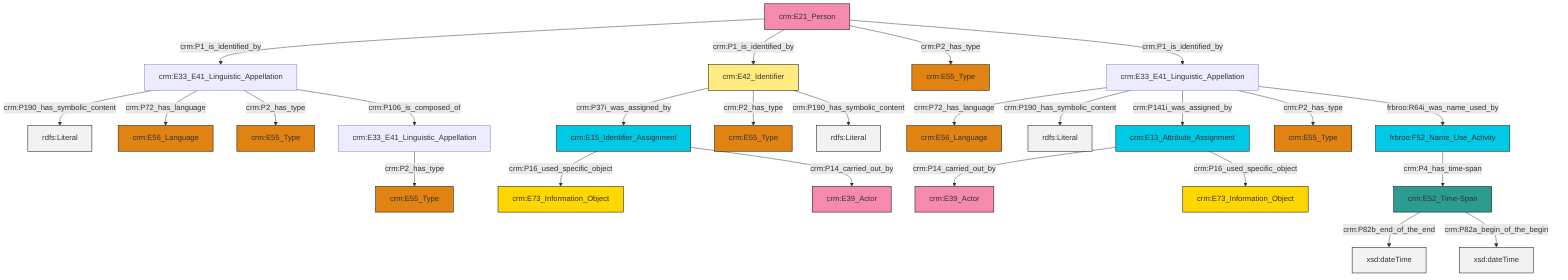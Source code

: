 graph TD
classDef Literal fill:#f2f2f2,stroke:#000000;
classDef CRM_Entity fill:#FFFFFF,stroke:#000000;
classDef Temporal_Entity fill:#00C9E6, stroke:#000000;
classDef Type fill:#E18312, stroke:#000000;
classDef Time-Span fill:#2C9C91, stroke:#000000;
classDef Appellation fill:#FFEB7F, stroke:#000000;
classDef Place fill:#008836, stroke:#000000;
classDef Persistent_Item fill:#B266B2, stroke:#000000;
classDef Conceptual_Object fill:#FFD700, stroke:#000000;
classDef Physical_Thing fill:#D2B48C, stroke:#000000;
classDef Actor fill:#f58aad, stroke:#000000;
classDef PC_Classes fill:#4ce600, stroke:#000000;
classDef Multi fill:#cccccc,stroke:#000000;

0["crm:E33_E41_Linguistic_Appellation"]:::Default -->|crm:P190_has_symbolic_content| 1[rdfs:Literal]:::Literal
10["crm:E52_Time-Span"]:::Time-Span -->|crm:P82b_end_of_the_end| 11[xsd:dateTime]:::Literal
12["crm:E33_E41_Linguistic_Appellation"]:::Default -->|crm:P72_has_language| 8["crm:E56_Language"]:::Type
13["crm:E13_Attribute_Assignment"]:::Temporal_Entity -->|crm:P14_carried_out_by| 14["crm:E39_Actor"]:::Actor
12["crm:E33_E41_Linguistic_Appellation"]:::Default -->|crm:P190_has_symbolic_content| 17[rdfs:Literal]:::Literal
20["crm:E15_Identifier_Assignment"]:::Temporal_Entity -->|crm:P16_used_specific_object| 2["crm:E73_Information_Object"]:::Conceptual_Object
12["crm:E33_E41_Linguistic_Appellation"]:::Default -->|crm:P141i_was_assigned_by| 13["crm:E13_Attribute_Assignment"]:::Temporal_Entity
24["crm:E21_Person"]:::Actor -->|crm:P1_is_identified_by| 0["crm:E33_E41_Linguistic_Appellation"]:::Default
24["crm:E21_Person"]:::Actor -->|crm:P1_is_identified_by| 21["crm:E42_Identifier"]:::Appellation
0["crm:E33_E41_Linguistic_Appellation"]:::Default -->|crm:P72_has_language| 18["crm:E56_Language"]:::Type
13["crm:E13_Attribute_Assignment"]:::Temporal_Entity -->|crm:P16_used_specific_object| 30["crm:E73_Information_Object"]:::Conceptual_Object
20["crm:E15_Identifier_Assignment"]:::Temporal_Entity -->|crm:P14_carried_out_by| 15["crm:E39_Actor"]:::Actor
24["crm:E21_Person"]:::Actor -->|crm:P2_has_type| 25["crm:E55_Type"]:::Type
28["frbroo:F52_Name_Use_Activity"]:::Temporal_Entity -->|crm:P4_has_time-span| 10["crm:E52_Time-Span"]:::Time-Span
10["crm:E52_Time-Span"]:::Time-Span -->|crm:P82a_begin_of_the_begin| 35[xsd:dateTime]:::Literal
0["crm:E33_E41_Linguistic_Appellation"]:::Default -->|crm:P2_has_type| 38["crm:E55_Type"]:::Type
4["crm:E33_E41_Linguistic_Appellation"]:::Default -->|crm:P2_has_type| 33["crm:E55_Type"]:::Type
21["crm:E42_Identifier"]:::Appellation -->|crm:P37i_was_assigned_by| 20["crm:E15_Identifier_Assignment"]:::Temporal_Entity
24["crm:E21_Person"]:::Actor -->|crm:P1_is_identified_by| 12["crm:E33_E41_Linguistic_Appellation"]:::Default
12["crm:E33_E41_Linguistic_Appellation"]:::Default -->|crm:P2_has_type| 6["crm:E55_Type"]:::Type
12["crm:E33_E41_Linguistic_Appellation"]:::Default -->|frbroo:R64i_was_name_used_by| 28["frbroo:F52_Name_Use_Activity"]:::Temporal_Entity
21["crm:E42_Identifier"]:::Appellation -->|crm:P2_has_type| 36["crm:E55_Type"]:::Type
21["crm:E42_Identifier"]:::Appellation -->|crm:P190_has_symbolic_content| 42[rdfs:Literal]:::Literal
0["crm:E33_E41_Linguistic_Appellation"]:::Default -->|crm:P106_is_composed_of| 4["crm:E33_E41_Linguistic_Appellation"]:::Default
